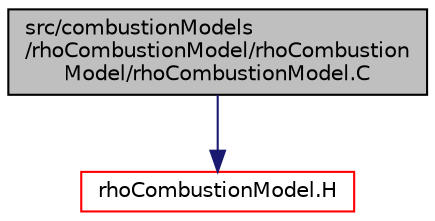 digraph "src/combustionModels/rhoCombustionModel/rhoCombustionModel/rhoCombustionModel.C"
{
  bgcolor="transparent";
  edge [fontname="Helvetica",fontsize="10",labelfontname="Helvetica",labelfontsize="10"];
  node [fontname="Helvetica",fontsize="10",shape=record];
  Node1 [label="src/combustionModels\l/rhoCombustionModel/rhoCombustion\lModel/rhoCombustionModel.C",height=0.2,width=0.4,color="black", fillcolor="grey75", style="filled", fontcolor="black"];
  Node1 -> Node2 [color="midnightblue",fontsize="10",style="solid",fontname="Helvetica"];
  Node2 [label="rhoCombustionModel.H",height=0.2,width=0.4,color="red",URL="$a04667.html"];
}
